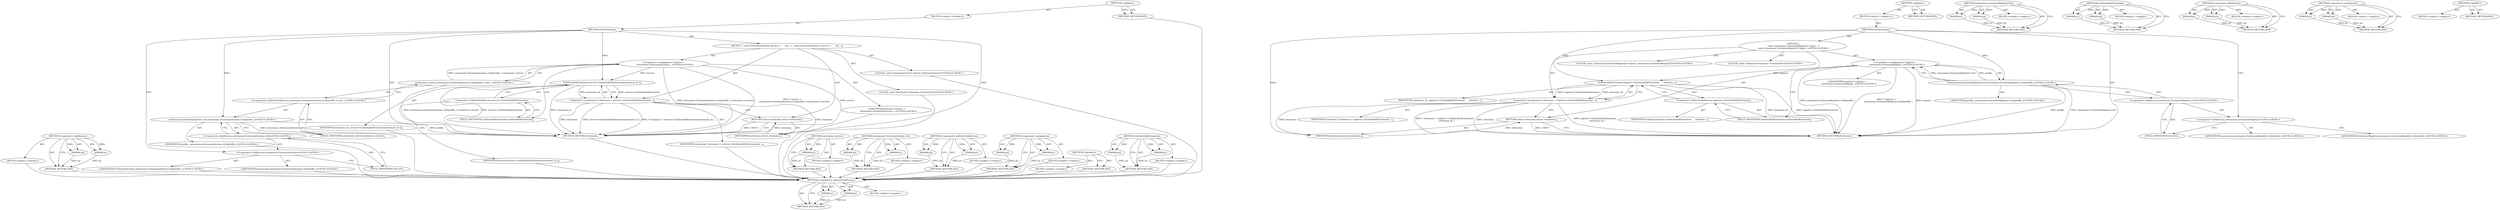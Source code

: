 digraph "&lt;global&gt;" {
vulnerable_75 [label=<(METHOD,&lt;operator&gt;.fieldAccess)>];
vulnerable_76 [label=<(PARAM,p1)>];
vulnerable_77 [label=<(PARAM,p2)>];
vulnerable_78 [label=<(BLOCK,&lt;empty&gt;,&lt;empty&gt;)>];
vulnerable_79 [label=<(METHOD_RETURN,ANY)>];
vulnerable_6 [label=<(METHOD,&lt;global&gt;)<SUB>1</SUB>>];
vulnerable_7 [label=<(BLOCK,&lt;empty&gt;,&lt;empty&gt;)<SUB>1</SUB>>];
vulnerable_8 [label=<(METHOD,GetExtension)<SUB>1</SUB>>];
vulnerable_9 [label=<(BLOCK,{
  const ExtensionService* service =
      ext...,{
  const ExtensionService* service =
      ext...)<SUB>1</SUB>>];
vulnerable_10 [label="<(LOCAL,const ExtensionService* service: ExtensionService*)<SUB>2</SUB>>"];
vulnerable_11 [label="<(&lt;operator&gt;.assignment,* service =
      extensions::ExtensionSystem::...)<SUB>2</SUB>>"];
vulnerable_12 [label="<(IDENTIFIER,service,* service =
      extensions::ExtensionSystem::...)<SUB>2</SUB>>"];
vulnerable_13 [label="<(extension_service,extensions::ExtensionSystem::Get(profile_)-&gt;ext...)<SUB>3</SUB>>"];
vulnerable_14 [label="<(&lt;operator&gt;.indirectFieldAccess,extensions::ExtensionSystem::Get(profile_)-&gt;ext...)<SUB>3</SUB>>"];
vulnerable_15 [label="<(extensions.ExtensionSystem.Get,extensions::ExtensionSystem::Get(profile_))<SUB>3</SUB>>"];
vulnerable_16 [label="<(&lt;operator&gt;.fieldAccess,extensions::ExtensionSystem::Get)<SUB>3</SUB>>"];
vulnerable_17 [label="<(&lt;operator&gt;.fieldAccess,extensions::ExtensionSystem)<SUB>3</SUB>>"];
vulnerable_18 [label="<(IDENTIFIER,extensions,extensions::ExtensionSystem::Get(profile_))<SUB>3</SUB>>"];
vulnerable_19 [label="<(IDENTIFIER,ExtensionSystem,extensions::ExtensionSystem::Get(profile_))<SUB>3</SUB>>"];
vulnerable_20 [label=<(FIELD_IDENTIFIER,Get,Get)<SUB>3</SUB>>];
vulnerable_21 [label="<(IDENTIFIER,profile_,extensions::ExtensionSystem::Get(profile_))<SUB>3</SUB>>"];
vulnerable_22 [label=<(FIELD_IDENTIFIER,extension_service,extension_service)<SUB>3</SUB>>];
vulnerable_23 [label="<(LOCAL,const Extension* extension: Extension*)<SUB>4</SUB>>"];
vulnerable_24 [label=<(&lt;operator&gt;.assignment,* extension = service-&gt;GetInstalledExtension(ex...)<SUB>4</SUB>>];
vulnerable_25 [label=<(IDENTIFIER,extension,* extension = service-&gt;GetInstalledExtension(ex...)<SUB>4</SUB>>];
vulnerable_26 [label=<(GetInstalledExtension,service-&gt;GetInstalledExtension(extension_id_))<SUB>4</SUB>>];
vulnerable_27 [label=<(&lt;operator&gt;.indirectFieldAccess,service-&gt;GetInstalledExtension)<SUB>4</SUB>>];
vulnerable_28 [label=<(IDENTIFIER,service,service-&gt;GetInstalledExtension(extension_id_))<SUB>4</SUB>>];
vulnerable_29 [label=<(FIELD_IDENTIFIER,GetInstalledExtension,GetInstalledExtension)<SUB>4</SUB>>];
vulnerable_30 [label=<(IDENTIFIER,extension_id_,service-&gt;GetInstalledExtension(extension_id_))<SUB>4</SUB>>];
vulnerable_31 [label=<(RETURN,return extension;,return extension;)<SUB>5</SUB>>];
vulnerable_32 [label=<(IDENTIFIER,extension,return extension;)<SUB>5</SUB>>];
vulnerable_33 [label=<(METHOD_RETURN,Extension)<SUB>1</SUB>>];
vulnerable_35 [label=<(METHOD_RETURN,ANY)<SUB>1</SUB>>];
vulnerable_61 [label=<(METHOD,extension_service)>];
vulnerable_62 [label=<(PARAM,p1)>];
vulnerable_63 [label=<(BLOCK,&lt;empty&gt;,&lt;empty&gt;)>];
vulnerable_64 [label=<(METHOD_RETURN,ANY)>];
vulnerable_70 [label=<(METHOD,extensions.ExtensionSystem.Get)>];
vulnerable_71 [label=<(PARAM,p1)>];
vulnerable_72 [label=<(PARAM,p2)>];
vulnerable_73 [label=<(BLOCK,&lt;empty&gt;,&lt;empty&gt;)>];
vulnerable_74 [label=<(METHOD_RETURN,ANY)>];
vulnerable_65 [label=<(METHOD,&lt;operator&gt;.indirectFieldAccess)>];
vulnerable_66 [label=<(PARAM,p1)>];
vulnerable_67 [label=<(PARAM,p2)>];
vulnerable_68 [label=<(BLOCK,&lt;empty&gt;,&lt;empty&gt;)>];
vulnerable_69 [label=<(METHOD_RETURN,ANY)>];
vulnerable_56 [label=<(METHOD,&lt;operator&gt;.assignment)>];
vulnerable_57 [label=<(PARAM,p1)>];
vulnerable_58 [label=<(PARAM,p2)>];
vulnerable_59 [label=<(BLOCK,&lt;empty&gt;,&lt;empty&gt;)>];
vulnerable_60 [label=<(METHOD_RETURN,ANY)>];
vulnerable_50 [label=<(METHOD,&lt;global&gt;)<SUB>1</SUB>>];
vulnerable_51 [label=<(BLOCK,&lt;empty&gt;,&lt;empty&gt;)>];
vulnerable_52 [label=<(METHOD_RETURN,ANY)>];
vulnerable_80 [label=<(METHOD,GetInstalledExtension)>];
vulnerable_81 [label=<(PARAM,p1)>];
vulnerable_82 [label=<(PARAM,p2)>];
vulnerable_83 [label=<(BLOCK,&lt;empty&gt;,&lt;empty&gt;)>];
vulnerable_84 [label=<(METHOD_RETURN,ANY)>];
fixed_73 [label=<(METHOD,&lt;operator&gt;.indirectFieldAccess)>];
fixed_74 [label=<(PARAM,p1)>];
fixed_75 [label=<(PARAM,p2)>];
fixed_76 [label=<(BLOCK,&lt;empty&gt;,&lt;empty&gt;)>];
fixed_77 [label=<(METHOD_RETURN,ANY)>];
fixed_6 [label=<(METHOD,&lt;global&gt;)<SUB>1</SUB>>];
fixed_7 [label=<(BLOCK,&lt;empty&gt;,&lt;empty&gt;)<SUB>1</SUB>>];
fixed_8 [label=<(METHOD,GetExtension)<SUB>1</SUB>>];
fixed_9 [label="<(BLOCK,{
  const extensions::ExtensionRegistry* regist...,{
  const extensions::ExtensionRegistry* regist...)<SUB>1</SUB>>"];
fixed_10 [label="<(LOCAL,const extensions.ExtensionRegistry* registry: extensions.ExtensionRegistry*)<SUB>2</SUB>>"];
fixed_11 [label="<(&lt;operator&gt;.assignment,* registry =
      extensions::ExtensionRegistr...)<SUB>2</SUB>>"];
fixed_12 [label="<(IDENTIFIER,registry,* registry =
      extensions::ExtensionRegistr...)<SUB>2</SUB>>"];
fixed_13 [label="<(extensions.ExtensionRegistry.Get,extensions::ExtensionRegistry::Get(profile_))<SUB>3</SUB>>"];
fixed_14 [label="<(&lt;operator&gt;.fieldAccess,extensions::ExtensionRegistry::Get)<SUB>3</SUB>>"];
fixed_15 [label="<(&lt;operator&gt;.fieldAccess,extensions::ExtensionRegistry)<SUB>3</SUB>>"];
fixed_16 [label="<(IDENTIFIER,extensions,extensions::ExtensionRegistry::Get(profile_))<SUB>3</SUB>>"];
fixed_17 [label="<(IDENTIFIER,ExtensionRegistry,extensions::ExtensionRegistry::Get(profile_))<SUB>3</SUB>>"];
fixed_18 [label=<(FIELD_IDENTIFIER,Get,Get)<SUB>3</SUB>>];
fixed_19 [label="<(IDENTIFIER,profile_,extensions::ExtensionRegistry::Get(profile_))<SUB>3</SUB>>"];
fixed_20 [label="<(LOCAL,const Extension* extension: Extension*)<SUB>4</SUB>>"];
fixed_21 [label=<(&lt;operator&gt;.assignment,* extension = registry-&gt;GetInstalledExtension(
...)<SUB>4</SUB>>];
fixed_22 [label=<(IDENTIFIER,extension,* extension = registry-&gt;GetInstalledExtension(
...)<SUB>4</SUB>>];
fixed_23 [label=<(GetInstalledExtension,registry-&gt;GetInstalledExtension(
      extensio...)<SUB>4</SUB>>];
fixed_24 [label=<(&lt;operator&gt;.indirectFieldAccess,registry-&gt;GetInstalledExtension)<SUB>4</SUB>>];
fixed_25 [label=<(IDENTIFIER,registry,registry-&gt;GetInstalledExtension(
      extensio...)<SUB>4</SUB>>];
fixed_26 [label=<(FIELD_IDENTIFIER,GetInstalledExtension,GetInstalledExtension)<SUB>4</SUB>>];
fixed_27 [label=<(IDENTIFIER,extension_id_,registry-&gt;GetInstalledExtension(
      extensio...)<SUB>5</SUB>>];
fixed_28 [label=<(RETURN,return extension;,return extension;)<SUB>6</SUB>>];
fixed_29 [label=<(IDENTIFIER,extension,return extension;)<SUB>6</SUB>>];
fixed_30 [label=<(METHOD_RETURN,Extension)<SUB>1</SUB>>];
fixed_32 [label=<(METHOD_RETURN,ANY)<SUB>1</SUB>>];
fixed_58 [label=<(METHOD,extensions.ExtensionRegistry.Get)>];
fixed_59 [label=<(PARAM,p1)>];
fixed_60 [label=<(PARAM,p2)>];
fixed_61 [label=<(BLOCK,&lt;empty&gt;,&lt;empty&gt;)>];
fixed_62 [label=<(METHOD_RETURN,ANY)>];
fixed_68 [label=<(METHOD,GetInstalledExtension)>];
fixed_69 [label=<(PARAM,p1)>];
fixed_70 [label=<(PARAM,p2)>];
fixed_71 [label=<(BLOCK,&lt;empty&gt;,&lt;empty&gt;)>];
fixed_72 [label=<(METHOD_RETURN,ANY)>];
fixed_63 [label=<(METHOD,&lt;operator&gt;.fieldAccess)>];
fixed_64 [label=<(PARAM,p1)>];
fixed_65 [label=<(PARAM,p2)>];
fixed_66 [label=<(BLOCK,&lt;empty&gt;,&lt;empty&gt;)>];
fixed_67 [label=<(METHOD_RETURN,ANY)>];
fixed_53 [label=<(METHOD,&lt;operator&gt;.assignment)>];
fixed_54 [label=<(PARAM,p1)>];
fixed_55 [label=<(PARAM,p2)>];
fixed_56 [label=<(BLOCK,&lt;empty&gt;,&lt;empty&gt;)>];
fixed_57 [label=<(METHOD_RETURN,ANY)>];
fixed_47 [label=<(METHOD,&lt;global&gt;)<SUB>1</SUB>>];
fixed_48 [label=<(BLOCK,&lt;empty&gt;,&lt;empty&gt;)>];
fixed_49 [label=<(METHOD_RETURN,ANY)>];
vulnerable_75 -> vulnerable_76  [key=0, label="AST: "];
vulnerable_75 -> vulnerable_76  [key=1, label="DDG: "];
vulnerable_75 -> vulnerable_78  [key=0, label="AST: "];
vulnerable_75 -> vulnerable_77  [key=0, label="AST: "];
vulnerable_75 -> vulnerable_77  [key=1, label="DDG: "];
vulnerable_75 -> vulnerable_79  [key=0, label="AST: "];
vulnerable_75 -> vulnerable_79  [key=1, label="CFG: "];
vulnerable_76 -> vulnerable_79  [key=0, label="DDG: p1"];
vulnerable_77 -> vulnerable_79  [key=0, label="DDG: p2"];
vulnerable_78 -> fixed_73  [key=0];
vulnerable_79 -> fixed_73  [key=0];
vulnerable_6 -> vulnerable_7  [key=0, label="AST: "];
vulnerable_6 -> vulnerable_35  [key=0, label="AST: "];
vulnerable_6 -> vulnerable_35  [key=1, label="CFG: "];
vulnerable_7 -> vulnerable_8  [key=0, label="AST: "];
vulnerable_8 -> vulnerable_9  [key=0, label="AST: "];
vulnerable_8 -> vulnerable_33  [key=0, label="AST: "];
vulnerable_8 -> vulnerable_17  [key=0, label="CFG: "];
vulnerable_8 -> vulnerable_32  [key=0, label="DDG: "];
vulnerable_8 -> vulnerable_26  [key=0, label="DDG: "];
vulnerable_8 -> vulnerable_15  [key=0, label="DDG: "];
vulnerable_9 -> vulnerable_10  [key=0, label="AST: "];
vulnerable_9 -> vulnerable_11  [key=0, label="AST: "];
vulnerable_9 -> vulnerable_23  [key=0, label="AST: "];
vulnerable_9 -> vulnerable_24  [key=0, label="AST: "];
vulnerable_9 -> vulnerable_31  [key=0, label="AST: "];
vulnerable_10 -> fixed_73  [key=0];
vulnerable_11 -> vulnerable_12  [key=0, label="AST: "];
vulnerable_11 -> vulnerable_13  [key=0, label="AST: "];
vulnerable_11 -> vulnerable_29  [key=0, label="CFG: "];
vulnerable_11 -> vulnerable_33  [key=0, label="DDG: service"];
vulnerable_11 -> vulnerable_33  [key=1, label="DDG: extensions::ExtensionSystem::Get(profile_)-&gt;extension_service()"];
vulnerable_11 -> vulnerable_33  [key=2, label="DDG: * service =
      extensions::ExtensionSystem::Get(profile_)-&gt;extension_service()"];
vulnerable_11 -> vulnerable_26  [key=0, label="DDG: service"];
vulnerable_12 -> fixed_73  [key=0];
vulnerable_13 -> vulnerable_14  [key=0, label="AST: "];
vulnerable_13 -> vulnerable_11  [key=0, label="CFG: "];
vulnerable_13 -> vulnerable_11  [key=1, label="DDG: extensions::ExtensionSystem::Get(profile_)-&gt;extension_service"];
vulnerable_13 -> vulnerable_33  [key=0, label="DDG: extensions::ExtensionSystem::Get(profile_)-&gt;extension_service"];
vulnerable_14 -> vulnerable_15  [key=0, label="AST: "];
vulnerable_14 -> vulnerable_22  [key=0, label="AST: "];
vulnerable_14 -> vulnerable_13  [key=0, label="CFG: "];
vulnerable_15 -> vulnerable_16  [key=0, label="AST: "];
vulnerable_15 -> vulnerable_21  [key=0, label="AST: "];
vulnerable_15 -> vulnerable_22  [key=0, label="CFG: "];
vulnerable_15 -> vulnerable_33  [key=0, label="DDG: extensions::ExtensionSystem::Get"];
vulnerable_15 -> vulnerable_33  [key=1, label="DDG: profile_"];
vulnerable_16 -> vulnerable_17  [key=0, label="AST: "];
vulnerable_16 -> vulnerable_20  [key=0, label="AST: "];
vulnerable_16 -> vulnerable_15  [key=0, label="CFG: "];
vulnerable_17 -> vulnerable_18  [key=0, label="AST: "];
vulnerable_17 -> vulnerable_19  [key=0, label="AST: "];
vulnerable_17 -> vulnerable_20  [key=0, label="CFG: "];
vulnerable_18 -> fixed_73  [key=0];
vulnerable_19 -> fixed_73  [key=0];
vulnerable_20 -> vulnerable_16  [key=0, label="CFG: "];
vulnerable_21 -> fixed_73  [key=0];
vulnerable_22 -> vulnerable_14  [key=0, label="CFG: "];
vulnerable_23 -> fixed_73  [key=0];
vulnerable_24 -> vulnerable_25  [key=0, label="AST: "];
vulnerable_24 -> vulnerable_26  [key=0, label="AST: "];
vulnerable_24 -> vulnerable_31  [key=0, label="CFG: "];
vulnerable_24 -> vulnerable_33  [key=0, label="DDG: extension"];
vulnerable_24 -> vulnerable_33  [key=1, label="DDG: service-&gt;GetInstalledExtension(extension_id_)"];
vulnerable_24 -> vulnerable_33  [key=2, label="DDG: * extension = service-&gt;GetInstalledExtension(extension_id_)"];
vulnerable_24 -> vulnerable_32  [key=0, label="DDG: extension"];
vulnerable_25 -> fixed_73  [key=0];
vulnerable_26 -> vulnerable_27  [key=0, label="AST: "];
vulnerable_26 -> vulnerable_30  [key=0, label="AST: "];
vulnerable_26 -> vulnerable_24  [key=0, label="CFG: "];
vulnerable_26 -> vulnerable_24  [key=1, label="DDG: service-&gt;GetInstalledExtension"];
vulnerable_26 -> vulnerable_24  [key=2, label="DDG: extension_id_"];
vulnerable_26 -> vulnerable_33  [key=0, label="DDG: service-&gt;GetInstalledExtension"];
vulnerable_26 -> vulnerable_33  [key=1, label="DDG: extension_id_"];
vulnerable_27 -> vulnerable_28  [key=0, label="AST: "];
vulnerable_27 -> vulnerable_29  [key=0, label="AST: "];
vulnerable_27 -> vulnerable_26  [key=0, label="CFG: "];
vulnerable_28 -> fixed_73  [key=0];
vulnerable_29 -> vulnerable_27  [key=0, label="CFG: "];
vulnerable_30 -> fixed_73  [key=0];
vulnerable_31 -> vulnerable_32  [key=0, label="AST: "];
vulnerable_31 -> vulnerable_33  [key=0, label="CFG: "];
vulnerable_31 -> vulnerable_33  [key=1, label="DDG: &lt;RET&gt;"];
vulnerable_32 -> vulnerable_31  [key=0, label="DDG: extension"];
vulnerable_33 -> fixed_73  [key=0];
vulnerable_35 -> fixed_73  [key=0];
vulnerable_61 -> vulnerable_62  [key=0, label="AST: "];
vulnerable_61 -> vulnerable_62  [key=1, label="DDG: "];
vulnerable_61 -> vulnerable_63  [key=0, label="AST: "];
vulnerable_61 -> vulnerable_64  [key=0, label="AST: "];
vulnerable_61 -> vulnerable_64  [key=1, label="CFG: "];
vulnerable_62 -> vulnerable_64  [key=0, label="DDG: p1"];
vulnerable_63 -> fixed_73  [key=0];
vulnerable_64 -> fixed_73  [key=0];
vulnerable_70 -> vulnerable_71  [key=0, label="AST: "];
vulnerable_70 -> vulnerable_71  [key=1, label="DDG: "];
vulnerable_70 -> vulnerable_73  [key=0, label="AST: "];
vulnerable_70 -> vulnerable_72  [key=0, label="AST: "];
vulnerable_70 -> vulnerable_72  [key=1, label="DDG: "];
vulnerable_70 -> vulnerable_74  [key=0, label="AST: "];
vulnerable_70 -> vulnerable_74  [key=1, label="CFG: "];
vulnerable_71 -> vulnerable_74  [key=0, label="DDG: p1"];
vulnerable_72 -> vulnerable_74  [key=0, label="DDG: p2"];
vulnerable_73 -> fixed_73  [key=0];
vulnerable_74 -> fixed_73  [key=0];
vulnerable_65 -> vulnerable_66  [key=0, label="AST: "];
vulnerable_65 -> vulnerable_66  [key=1, label="DDG: "];
vulnerable_65 -> vulnerable_68  [key=0, label="AST: "];
vulnerable_65 -> vulnerable_67  [key=0, label="AST: "];
vulnerable_65 -> vulnerable_67  [key=1, label="DDG: "];
vulnerable_65 -> vulnerable_69  [key=0, label="AST: "];
vulnerable_65 -> vulnerable_69  [key=1, label="CFG: "];
vulnerable_66 -> vulnerable_69  [key=0, label="DDG: p1"];
vulnerable_67 -> vulnerable_69  [key=0, label="DDG: p2"];
vulnerable_68 -> fixed_73  [key=0];
vulnerable_69 -> fixed_73  [key=0];
vulnerable_56 -> vulnerable_57  [key=0, label="AST: "];
vulnerable_56 -> vulnerable_57  [key=1, label="DDG: "];
vulnerable_56 -> vulnerable_59  [key=0, label="AST: "];
vulnerable_56 -> vulnerable_58  [key=0, label="AST: "];
vulnerable_56 -> vulnerable_58  [key=1, label="DDG: "];
vulnerable_56 -> vulnerable_60  [key=0, label="AST: "];
vulnerable_56 -> vulnerable_60  [key=1, label="CFG: "];
vulnerable_57 -> vulnerable_60  [key=0, label="DDG: p1"];
vulnerable_58 -> vulnerable_60  [key=0, label="DDG: p2"];
vulnerable_59 -> fixed_73  [key=0];
vulnerable_60 -> fixed_73  [key=0];
vulnerable_50 -> vulnerable_51  [key=0, label="AST: "];
vulnerable_50 -> vulnerable_52  [key=0, label="AST: "];
vulnerable_50 -> vulnerable_52  [key=1, label="CFG: "];
vulnerable_51 -> fixed_73  [key=0];
vulnerable_52 -> fixed_73  [key=0];
vulnerable_80 -> vulnerable_81  [key=0, label="AST: "];
vulnerable_80 -> vulnerable_81  [key=1, label="DDG: "];
vulnerable_80 -> vulnerable_83  [key=0, label="AST: "];
vulnerable_80 -> vulnerable_82  [key=0, label="AST: "];
vulnerable_80 -> vulnerable_82  [key=1, label="DDG: "];
vulnerable_80 -> vulnerable_84  [key=0, label="AST: "];
vulnerable_80 -> vulnerable_84  [key=1, label="CFG: "];
vulnerable_81 -> vulnerable_84  [key=0, label="DDG: p1"];
vulnerable_82 -> vulnerable_84  [key=0, label="DDG: p2"];
vulnerable_83 -> fixed_73  [key=0];
vulnerable_84 -> fixed_73  [key=0];
fixed_73 -> fixed_74  [key=0, label="AST: "];
fixed_73 -> fixed_74  [key=1, label="DDG: "];
fixed_73 -> fixed_76  [key=0, label="AST: "];
fixed_73 -> fixed_75  [key=0, label="AST: "];
fixed_73 -> fixed_75  [key=1, label="DDG: "];
fixed_73 -> fixed_77  [key=0, label="AST: "];
fixed_73 -> fixed_77  [key=1, label="CFG: "];
fixed_74 -> fixed_77  [key=0, label="DDG: p1"];
fixed_75 -> fixed_77  [key=0, label="DDG: p2"];
fixed_6 -> fixed_7  [key=0, label="AST: "];
fixed_6 -> fixed_32  [key=0, label="AST: "];
fixed_6 -> fixed_32  [key=1, label="CFG: "];
fixed_7 -> fixed_8  [key=0, label="AST: "];
fixed_8 -> fixed_9  [key=0, label="AST: "];
fixed_8 -> fixed_30  [key=0, label="AST: "];
fixed_8 -> fixed_15  [key=0, label="CFG: "];
fixed_8 -> fixed_29  [key=0, label="DDG: "];
fixed_8 -> fixed_13  [key=0, label="DDG: "];
fixed_8 -> fixed_23  [key=0, label="DDG: "];
fixed_9 -> fixed_10  [key=0, label="AST: "];
fixed_9 -> fixed_11  [key=0, label="AST: "];
fixed_9 -> fixed_20  [key=0, label="AST: "];
fixed_9 -> fixed_21  [key=0, label="AST: "];
fixed_9 -> fixed_28  [key=0, label="AST: "];
fixed_11 -> fixed_12  [key=0, label="AST: "];
fixed_11 -> fixed_13  [key=0, label="AST: "];
fixed_11 -> fixed_26  [key=0, label="CFG: "];
fixed_11 -> fixed_30  [key=0, label="DDG: registry"];
fixed_11 -> fixed_30  [key=1, label="DDG: extensions::ExtensionRegistry::Get(profile_)"];
fixed_11 -> fixed_30  [key=2, label="DDG: * registry =
      extensions::ExtensionRegistry::Get(profile_)"];
fixed_11 -> fixed_23  [key=0, label="DDG: registry"];
fixed_13 -> fixed_14  [key=0, label="AST: "];
fixed_13 -> fixed_19  [key=0, label="AST: "];
fixed_13 -> fixed_11  [key=0, label="CFG: "];
fixed_13 -> fixed_11  [key=1, label="DDG: extensions::ExtensionRegistry::Get"];
fixed_13 -> fixed_11  [key=2, label="DDG: profile_"];
fixed_13 -> fixed_30  [key=0, label="DDG: extensions::ExtensionRegistry::Get"];
fixed_13 -> fixed_30  [key=1, label="DDG: profile_"];
fixed_14 -> fixed_15  [key=0, label="AST: "];
fixed_14 -> fixed_18  [key=0, label="AST: "];
fixed_14 -> fixed_13  [key=0, label="CFG: "];
fixed_15 -> fixed_16  [key=0, label="AST: "];
fixed_15 -> fixed_17  [key=0, label="AST: "];
fixed_15 -> fixed_18  [key=0, label="CFG: "];
fixed_18 -> fixed_14  [key=0, label="CFG: "];
fixed_21 -> fixed_22  [key=0, label="AST: "];
fixed_21 -> fixed_23  [key=0, label="AST: "];
fixed_21 -> fixed_28  [key=0, label="CFG: "];
fixed_21 -> fixed_30  [key=0, label="DDG: extension"];
fixed_21 -> fixed_30  [key=1, label="DDG: registry-&gt;GetInstalledExtension(
      extension_id_)"];
fixed_21 -> fixed_30  [key=2, label="DDG: * extension = registry-&gt;GetInstalledExtension(
      extension_id_)"];
fixed_21 -> fixed_29  [key=0, label="DDG: extension"];
fixed_23 -> fixed_24  [key=0, label="AST: "];
fixed_23 -> fixed_27  [key=0, label="AST: "];
fixed_23 -> fixed_21  [key=0, label="CFG: "];
fixed_23 -> fixed_21  [key=1, label="DDG: registry-&gt;GetInstalledExtension"];
fixed_23 -> fixed_21  [key=2, label="DDG: extension_id_"];
fixed_23 -> fixed_30  [key=0, label="DDG: registry-&gt;GetInstalledExtension"];
fixed_23 -> fixed_30  [key=1, label="DDG: extension_id_"];
fixed_24 -> fixed_25  [key=0, label="AST: "];
fixed_24 -> fixed_26  [key=0, label="AST: "];
fixed_24 -> fixed_23  [key=0, label="CFG: "];
fixed_26 -> fixed_24  [key=0, label="CFG: "];
fixed_28 -> fixed_29  [key=0, label="AST: "];
fixed_28 -> fixed_30  [key=0, label="CFG: "];
fixed_28 -> fixed_30  [key=1, label="DDG: &lt;RET&gt;"];
fixed_29 -> fixed_28  [key=0, label="DDG: extension"];
fixed_58 -> fixed_59  [key=0, label="AST: "];
fixed_58 -> fixed_59  [key=1, label="DDG: "];
fixed_58 -> fixed_61  [key=0, label="AST: "];
fixed_58 -> fixed_60  [key=0, label="AST: "];
fixed_58 -> fixed_60  [key=1, label="DDG: "];
fixed_58 -> fixed_62  [key=0, label="AST: "];
fixed_58 -> fixed_62  [key=1, label="CFG: "];
fixed_59 -> fixed_62  [key=0, label="DDG: p1"];
fixed_60 -> fixed_62  [key=0, label="DDG: p2"];
fixed_68 -> fixed_69  [key=0, label="AST: "];
fixed_68 -> fixed_69  [key=1, label="DDG: "];
fixed_68 -> fixed_71  [key=0, label="AST: "];
fixed_68 -> fixed_70  [key=0, label="AST: "];
fixed_68 -> fixed_70  [key=1, label="DDG: "];
fixed_68 -> fixed_72  [key=0, label="AST: "];
fixed_68 -> fixed_72  [key=1, label="CFG: "];
fixed_69 -> fixed_72  [key=0, label="DDG: p1"];
fixed_70 -> fixed_72  [key=0, label="DDG: p2"];
fixed_63 -> fixed_64  [key=0, label="AST: "];
fixed_63 -> fixed_64  [key=1, label="DDG: "];
fixed_63 -> fixed_66  [key=0, label="AST: "];
fixed_63 -> fixed_65  [key=0, label="AST: "];
fixed_63 -> fixed_65  [key=1, label="DDG: "];
fixed_63 -> fixed_67  [key=0, label="AST: "];
fixed_63 -> fixed_67  [key=1, label="CFG: "];
fixed_64 -> fixed_67  [key=0, label="DDG: p1"];
fixed_65 -> fixed_67  [key=0, label="DDG: p2"];
fixed_53 -> fixed_54  [key=0, label="AST: "];
fixed_53 -> fixed_54  [key=1, label="DDG: "];
fixed_53 -> fixed_56  [key=0, label="AST: "];
fixed_53 -> fixed_55  [key=0, label="AST: "];
fixed_53 -> fixed_55  [key=1, label="DDG: "];
fixed_53 -> fixed_57  [key=0, label="AST: "];
fixed_53 -> fixed_57  [key=1, label="CFG: "];
fixed_54 -> fixed_57  [key=0, label="DDG: p1"];
fixed_55 -> fixed_57  [key=0, label="DDG: p2"];
fixed_47 -> fixed_48  [key=0, label="AST: "];
fixed_47 -> fixed_49  [key=0, label="AST: "];
fixed_47 -> fixed_49  [key=1, label="CFG: "];
}
